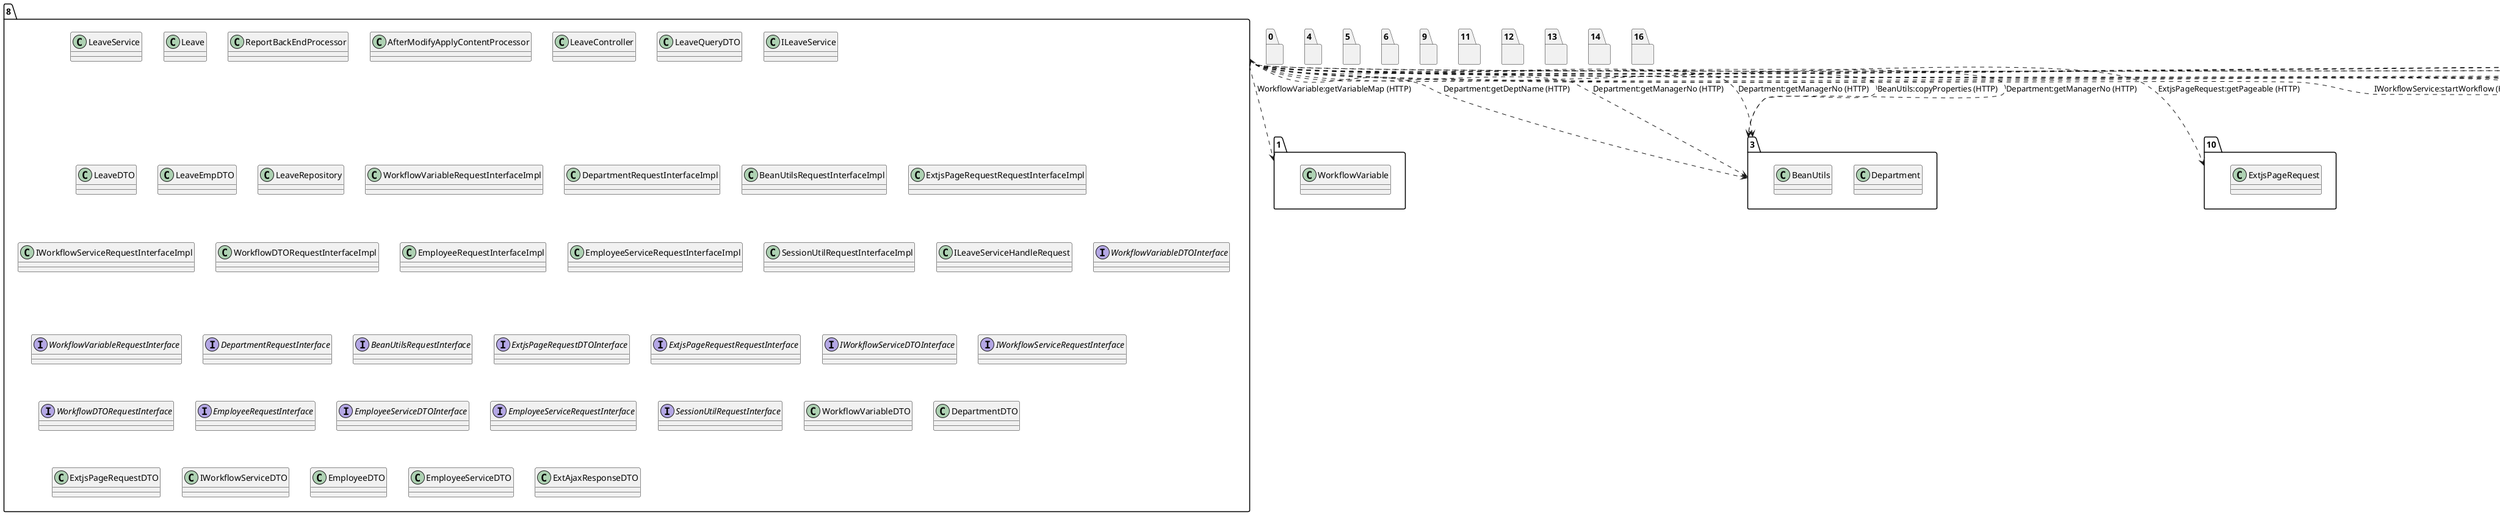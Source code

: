 @startuml
package "8"{
class LeaveService
class Leave
class ReportBackEndProcessor
class AfterModifyApplyContentProcessor
class LeaveController
class LeaveQueryDTO
class ILeaveService
class LeaveDTO
class LeaveEmpDTO
class LeaveRepository
class WorkflowVariableRequestInterfaceImpl
class DepartmentRequestInterfaceImpl
class BeanUtilsRequestInterfaceImpl
class ExtjsPageRequestRequestInterfaceImpl
class IWorkflowServiceRequestInterfaceImpl
class WorkflowDTORequestInterfaceImpl
class EmployeeRequestInterfaceImpl
class EmployeeServiceRequestInterfaceImpl
class SessionUtilRequestInterfaceImpl
class ILeaveServiceHandleRequest
interface WorkflowVariableDTOInterface
interface WorkflowVariableRequestInterface
interface DepartmentRequestInterface
interface BeanUtilsRequestInterface
interface ExtjsPageRequestDTOInterface
interface ExtjsPageRequestRequestInterface
interface IWorkflowServiceDTOInterface
interface IWorkflowServiceRequestInterface
interface WorkflowDTORequestInterface
interface EmployeeRequestInterface
interface EmployeeServiceDTOInterface
interface EmployeeServiceRequestInterface
interface SessionUtilRequestInterface
class WorkflowVariableDTO
class DepartmentDTO
class ExtjsPageRequestDTO
class IWorkflowServiceDTO
class EmployeeDTO
class EmployeeServiceDTO
class ExtAjaxResponseDTO
}
package "0"{
}
package "1"{
class WorkflowVariable
}
package "3"{
class Department
class Department
class Department
class BeanUtils
class Department
}
package "4"{
}
package "5"{
}
package "6"{
}
package "9"{
}
package "10"{
class ExtjsPageRequest
}
package "11"{
}
package "12"{
}
package "13"{
}
package "14"{
}
package "16"{
}
package "Monolith" {
package "2"{
class IWorkflowService
class WorkflowDTO
class Employee
class Employee
class EmployeeService
class Employee
class EmployeeService
class SessionUtil
class EmployeeService
class Employee
}
package "7"{
class workController
}
package "15"{
}
}
"8"..>"1":WorkflowVariable:getVariableMap (HTTP)
"8"..>"3":Department:getDeptName (HTTP)
"8"..>"3":Department:getManagerNo (HTTP)
"8"..>"3":Department:getManagerNo (HTTP)
"8"..>"3":BeanUtils:copyProperties (HTTP)
"8"..>"3":Department:getManagerNo (HTTP)
"8"..>"10":ExtjsPageRequest:getPageable (HTTP)
"8"..>"2":IWorkflowService:startWorkflow (HTTP)
"8"..>"2":WorkflowDTO:getBusinessKey (HTTP)
"8"..>"2":Employee:getEmpName (HTTP)
"8"..>"2":Employee:getDepartmentes (HTTP)
"8"..>"2":EmployeeService:findByEmpNo (HTTP)
"8"..>"2":Employee:getDepartmentes (HTTP)
"8"..>"2":EmployeeService:findByEmpNo (HTTP)
"8"..>"2":SessionUtil:getUserName (HTTP)
"8"..>"2":EmployeeService:findByUserName (HTTP)
"8"..>"2":Employee:getDepartmentes (HTTP)
"7"..>"8":ILeaveService:findTotalLeaveTimes (HTTP)
@enduml